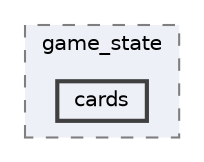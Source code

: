 digraph "/Users/michaelklein/Documents/unorganized/src/common/game_state/cards"
{
 // LATEX_PDF_SIZE
  bgcolor="transparent";
  edge [fontname=Helvetica,fontsize=10,labelfontname=Helvetica,labelfontsize=10];
  node [fontname=Helvetica,fontsize=10,shape=box,height=0.2,width=0.4];
  compound=true
  subgraph clusterdir_5ca9256e394d76a5c0874f18b1fb2558 {
    graph [ bgcolor="#edf0f7", pencolor="grey50", label="game_state", fontname=Helvetica,fontsize=10 style="filled,dashed", URL="dir_5ca9256e394d76a5c0874f18b1fb2558.html",tooltip=""]
  dir_7ce8878d8d9ef1ddcddc7bbf714c2584 [label="cards", fillcolor="#edf0f7", color="grey25", style="filled,bold", URL="dir_7ce8878d8d9ef1ddcddc7bbf714c2584.html",tooltip=""];
  }
}

